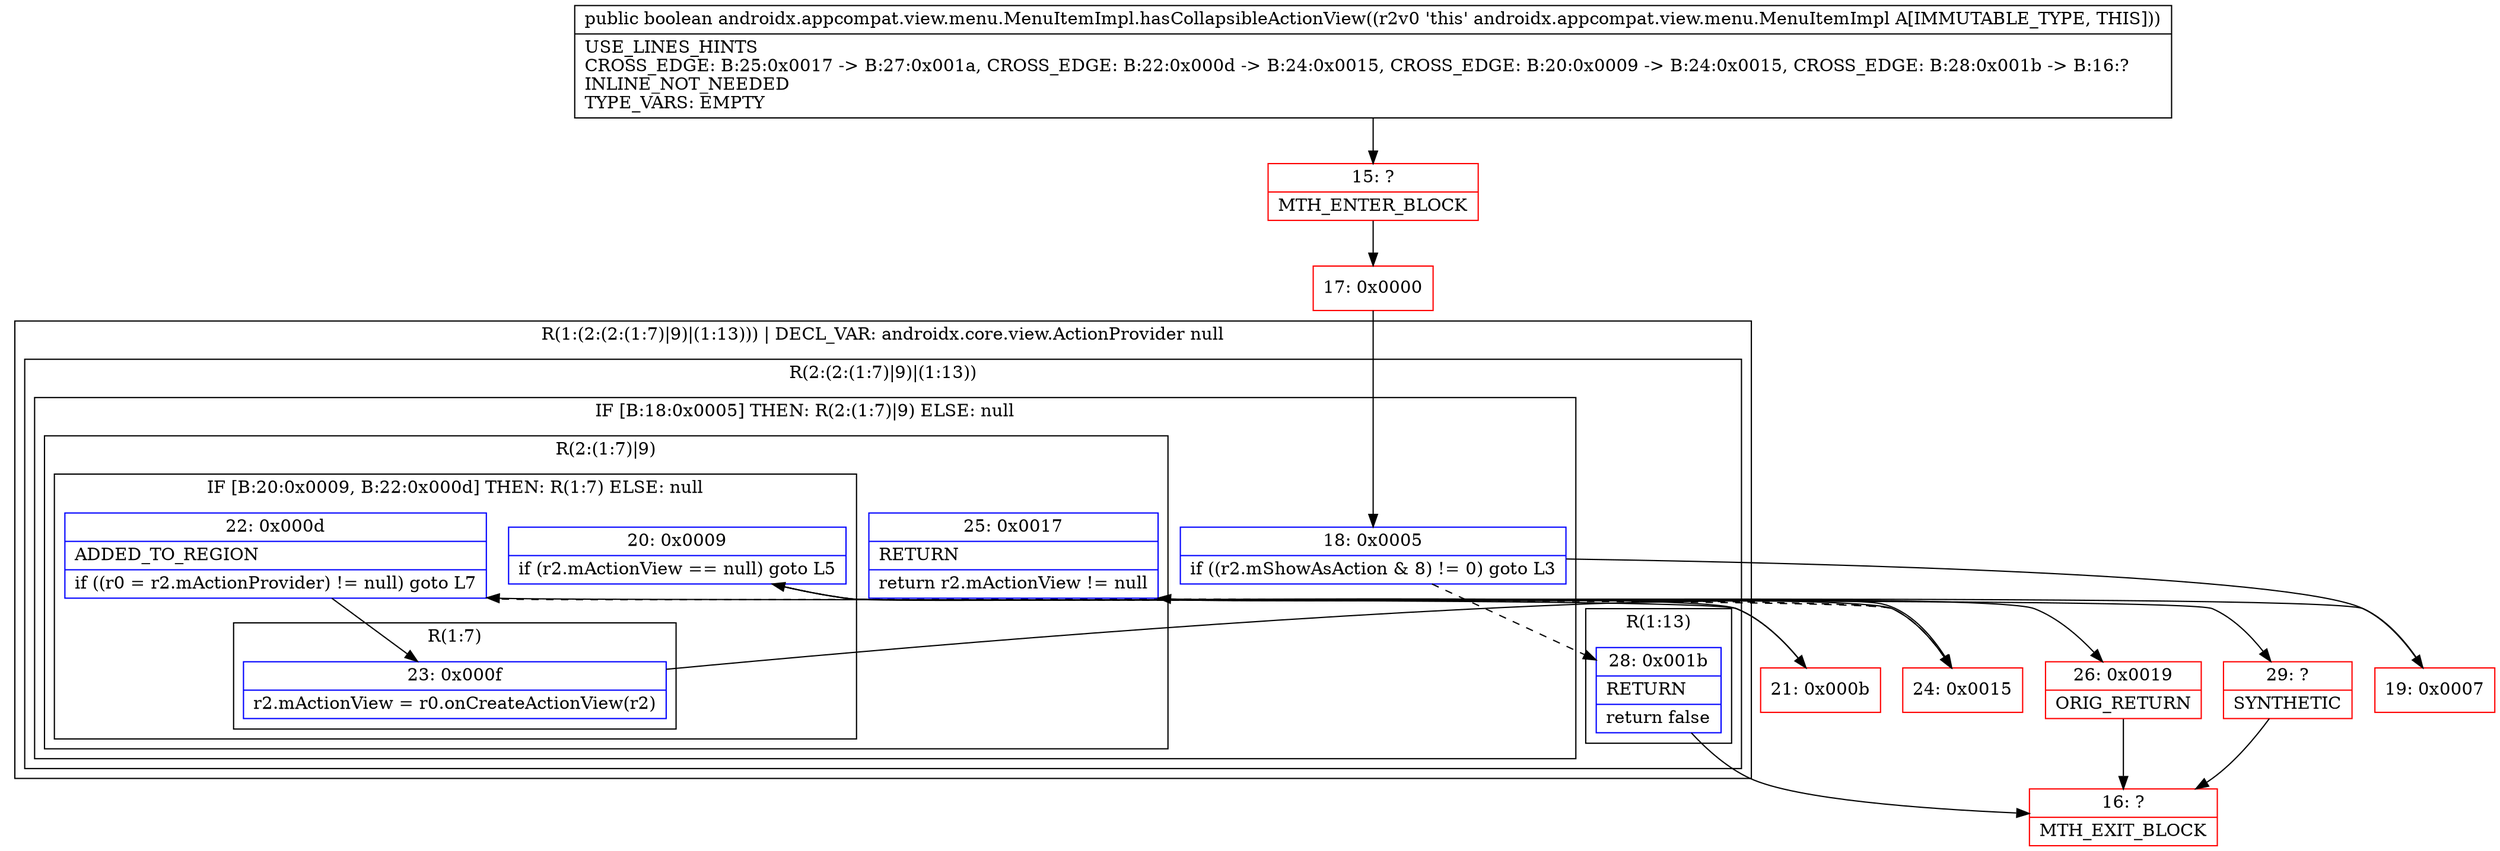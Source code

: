 digraph "CFG forandroidx.appcompat.view.menu.MenuItemImpl.hasCollapsibleActionView()Z" {
subgraph cluster_Region_787503850 {
label = "R(1:(2:(2:(1:7)|9)|(1:13))) | DECL_VAR: androidx.core.view.ActionProvider null\l";
node [shape=record,color=blue];
subgraph cluster_Region_523156235 {
label = "R(2:(2:(1:7)|9)|(1:13))";
node [shape=record,color=blue];
subgraph cluster_IfRegion_2090749064 {
label = "IF [B:18:0x0005] THEN: R(2:(1:7)|9) ELSE: null";
node [shape=record,color=blue];
Node_18 [shape=record,label="{18\:\ 0x0005|if ((r2.mShowAsAction & 8) != 0) goto L3\l}"];
subgraph cluster_Region_754125848 {
label = "R(2:(1:7)|9)";
node [shape=record,color=blue];
subgraph cluster_IfRegion_7877734 {
label = "IF [B:20:0x0009, B:22:0x000d] THEN: R(1:7) ELSE: null";
node [shape=record,color=blue];
Node_20 [shape=record,label="{20\:\ 0x0009|if (r2.mActionView == null) goto L5\l}"];
Node_22 [shape=record,label="{22\:\ 0x000d|ADDED_TO_REGION\l|if ((r0 = r2.mActionProvider) != null) goto L7\l}"];
subgraph cluster_Region_1793335681 {
label = "R(1:7)";
node [shape=record,color=blue];
Node_23 [shape=record,label="{23\:\ 0x000f|r2.mActionView = r0.onCreateActionView(r2)\l}"];
}
}
Node_25 [shape=record,label="{25\:\ 0x0017|RETURN\l|return r2.mActionView != null\l}"];
}
}
subgraph cluster_Region_1687214681 {
label = "R(1:13)";
node [shape=record,color=blue];
Node_28 [shape=record,label="{28\:\ 0x001b|RETURN\l|return false\l}"];
}
}
}
Node_15 [shape=record,color=red,label="{15\:\ ?|MTH_ENTER_BLOCK\l}"];
Node_17 [shape=record,color=red,label="{17\:\ 0x0000}"];
Node_19 [shape=record,color=red,label="{19\:\ 0x0007}"];
Node_21 [shape=record,color=red,label="{21\:\ 0x000b}"];
Node_24 [shape=record,color=red,label="{24\:\ 0x0015}"];
Node_26 [shape=record,color=red,label="{26\:\ 0x0019|ORIG_RETURN\l}"];
Node_16 [shape=record,color=red,label="{16\:\ ?|MTH_EXIT_BLOCK\l}"];
Node_29 [shape=record,color=red,label="{29\:\ ?|SYNTHETIC\l}"];
MethodNode[shape=record,label="{public boolean androidx.appcompat.view.menu.MenuItemImpl.hasCollapsibleActionView((r2v0 'this' androidx.appcompat.view.menu.MenuItemImpl A[IMMUTABLE_TYPE, THIS]))  | USE_LINES_HINTS\lCROSS_EDGE: B:25:0x0017 \-\> B:27:0x001a, CROSS_EDGE: B:22:0x000d \-\> B:24:0x0015, CROSS_EDGE: B:20:0x0009 \-\> B:24:0x0015, CROSS_EDGE: B:28:0x001b \-\> B:16:?\lINLINE_NOT_NEEDED\lTYPE_VARS: EMPTY\l}"];
MethodNode -> Node_15;Node_18 -> Node_19;
Node_18 -> Node_28[style=dashed];
Node_20 -> Node_21;
Node_20 -> Node_24[style=dashed];
Node_22 -> Node_23;
Node_22 -> Node_24[style=dashed];
Node_23 -> Node_24;
Node_25 -> Node_26;
Node_25 -> Node_29;
Node_28 -> Node_16;
Node_15 -> Node_17;
Node_17 -> Node_18;
Node_19 -> Node_20;
Node_21 -> Node_22;
Node_24 -> Node_25;
Node_26 -> Node_16;
Node_29 -> Node_16;
}

